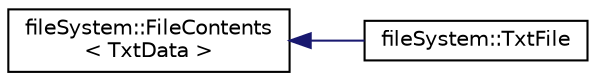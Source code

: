 digraph "クラス階層図"
{
 // LATEX_PDF_SIZE
  edge [fontname="Helvetica",fontsize="10",labelfontname="Helvetica",labelfontsize="10"];
  node [fontname="Helvetica",fontsize="10",shape=record];
  rankdir="LR";
  Node0 [label="fileSystem::FileContents\l\< TxtData \>",height=0.2,width=0.4,color="black", fillcolor="white", style="filled",URL="$classfileSystem_1_1FileContents.html",tooltip=" "];
  Node0 -> Node1 [dir="back",color="midnightblue",fontsize="10",style="solid",fontname="Helvetica"];
  Node1 [label="fileSystem::TxtFile",height=0.2,width=0.4,color="black", fillcolor="white", style="filled",URL="$classfileSystem_1_1TxtFile.html",tooltip=" "];
}
